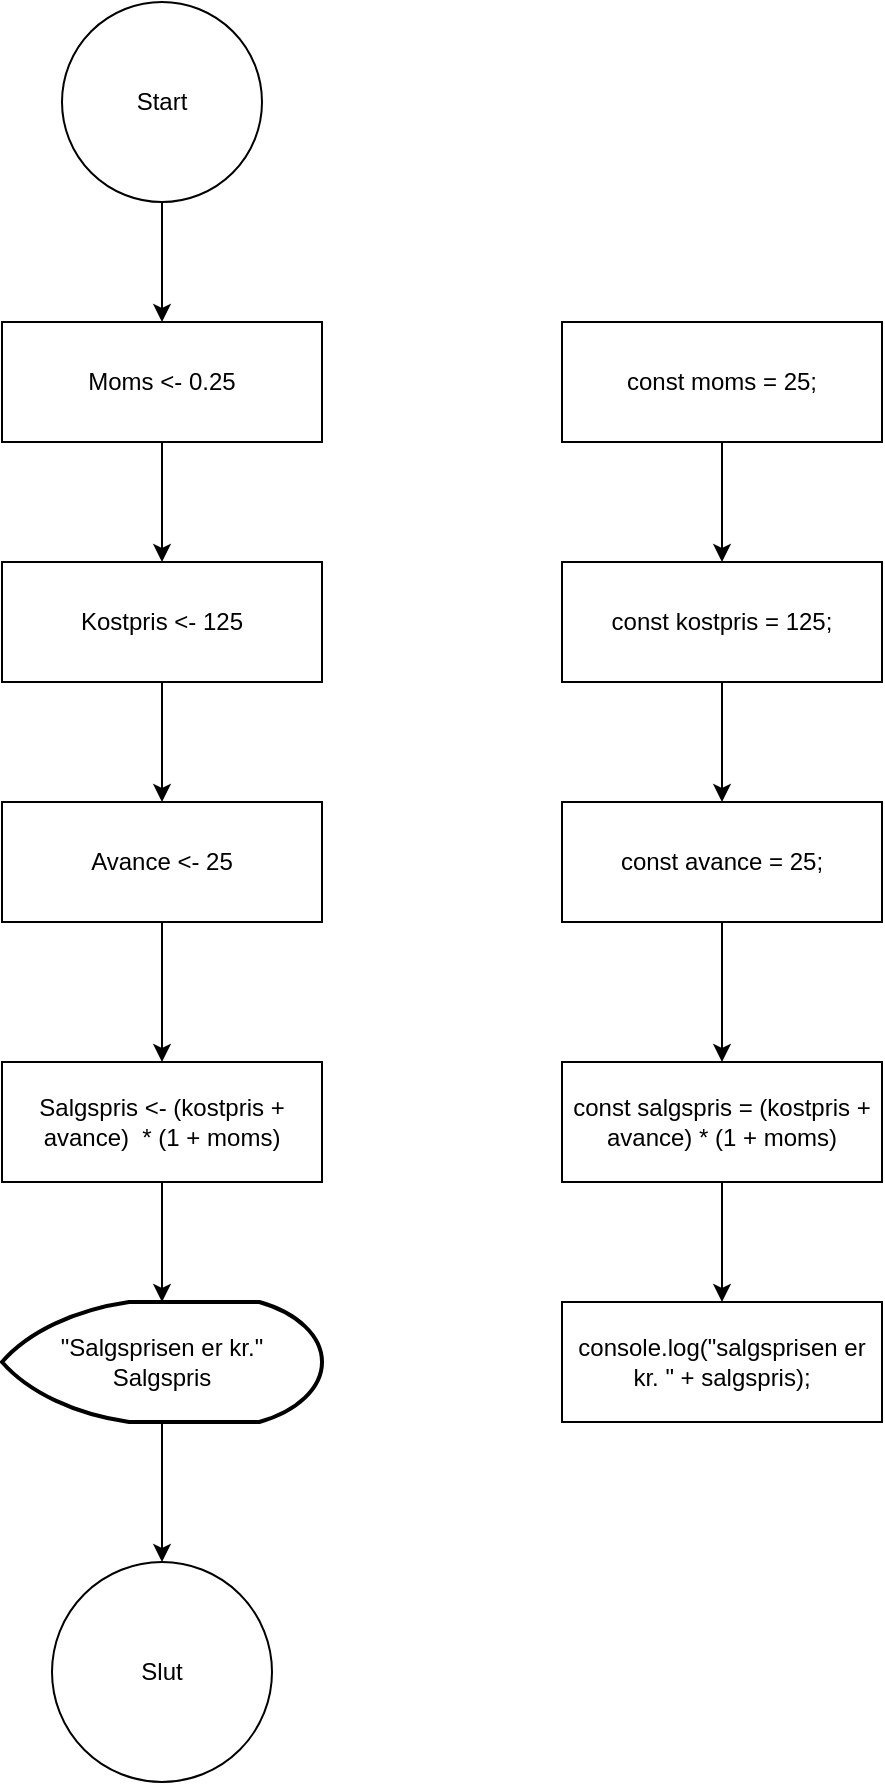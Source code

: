 <mxfile version="14.2.9" type="github">
  <diagram name="Page-1" id="74e2e168-ea6b-b213-b513-2b3c1d86103e">
    <mxGraphModel dx="1226" dy="1133" grid="1" gridSize="10" guides="1" tooltips="1" connect="1" arrows="1" fold="1" page="1" pageScale="1" pageWidth="1100" pageHeight="850" background="#ffffff" math="0" shadow="0">
      <root>
        <mxCell id="0" />
        <mxCell id="1" parent="0" />
        <mxCell id="qZl76aj6wRoeEzAUEJ4Y-3" style="edgeStyle=orthogonalEdgeStyle;rounded=0;orthogonalLoop=1;jettySize=auto;html=1;entryX=0.5;entryY=0;entryDx=0;entryDy=0;" edge="1" parent="1" source="qZl76aj6wRoeEzAUEJ4Y-1" target="qZl76aj6wRoeEzAUEJ4Y-2">
          <mxGeometry relative="1" as="geometry" />
        </mxCell>
        <mxCell id="qZl76aj6wRoeEzAUEJ4Y-1" value="Start" style="ellipse;whiteSpace=wrap;html=1;aspect=fixed;" vertex="1" parent="1">
          <mxGeometry x="470" y="40" width="100" height="100" as="geometry" />
        </mxCell>
        <mxCell id="qZl76aj6wRoeEzAUEJ4Y-5" style="edgeStyle=orthogonalEdgeStyle;rounded=0;orthogonalLoop=1;jettySize=auto;html=1;entryX=0.5;entryY=0;entryDx=0;entryDy=0;" edge="1" parent="1" source="qZl76aj6wRoeEzAUEJ4Y-2" target="qZl76aj6wRoeEzAUEJ4Y-4">
          <mxGeometry relative="1" as="geometry" />
        </mxCell>
        <mxCell id="qZl76aj6wRoeEzAUEJ4Y-2" value="Moms &amp;lt;- 0.25" style="rounded=0;whiteSpace=wrap;html=1;" vertex="1" parent="1">
          <mxGeometry x="440" y="200" width="160" height="60" as="geometry" />
        </mxCell>
        <mxCell id="qZl76aj6wRoeEzAUEJ4Y-7" style="edgeStyle=orthogonalEdgeStyle;rounded=0;orthogonalLoop=1;jettySize=auto;html=1;entryX=0.5;entryY=0;entryDx=0;entryDy=0;" edge="1" parent="1" source="qZl76aj6wRoeEzAUEJ4Y-4" target="qZl76aj6wRoeEzAUEJ4Y-6">
          <mxGeometry relative="1" as="geometry" />
        </mxCell>
        <mxCell id="qZl76aj6wRoeEzAUEJ4Y-4" value="Kostpris &amp;lt;- 125" style="rounded=0;whiteSpace=wrap;html=1;" vertex="1" parent="1">
          <mxGeometry x="440" y="320" width="160" height="60" as="geometry" />
        </mxCell>
        <mxCell id="qZl76aj6wRoeEzAUEJ4Y-8" style="edgeStyle=orthogonalEdgeStyle;rounded=0;orthogonalLoop=1;jettySize=auto;html=1;exitX=0.5;exitY=1;exitDx=0;exitDy=0;" edge="1" parent="1" source="qZl76aj6wRoeEzAUEJ4Y-6">
          <mxGeometry relative="1" as="geometry">
            <mxPoint x="520" y="570" as="targetPoint" />
          </mxGeometry>
        </mxCell>
        <mxCell id="qZl76aj6wRoeEzAUEJ4Y-6" value="Avance &amp;lt;- 25" style="rounded=0;whiteSpace=wrap;html=1;" vertex="1" parent="1">
          <mxGeometry x="440" y="440" width="160" height="60" as="geometry" />
        </mxCell>
        <mxCell id="qZl76aj6wRoeEzAUEJ4Y-11" style="edgeStyle=orthogonalEdgeStyle;rounded=0;orthogonalLoop=1;jettySize=auto;html=1;entryX=0.5;entryY=0;entryDx=0;entryDy=0;entryPerimeter=0;" edge="1" parent="1" source="qZl76aj6wRoeEzAUEJ4Y-9" target="qZl76aj6wRoeEzAUEJ4Y-10">
          <mxGeometry relative="1" as="geometry" />
        </mxCell>
        <mxCell id="qZl76aj6wRoeEzAUEJ4Y-9" value="Salgspris &amp;lt;- (kostpris + avance)&amp;nbsp; * (1 + moms)" style="rounded=0;whiteSpace=wrap;html=1;" vertex="1" parent="1">
          <mxGeometry x="440" y="570" width="160" height="60" as="geometry" />
        </mxCell>
        <mxCell id="qZl76aj6wRoeEzAUEJ4Y-12" style="edgeStyle=orthogonalEdgeStyle;rounded=0;orthogonalLoop=1;jettySize=auto;html=1;" edge="1" parent="1" source="qZl76aj6wRoeEzAUEJ4Y-10">
          <mxGeometry relative="1" as="geometry">
            <mxPoint x="520" y="820" as="targetPoint" />
          </mxGeometry>
        </mxCell>
        <mxCell id="qZl76aj6wRoeEzAUEJ4Y-10" value="&lt;div&gt;&quot;Salgsprisen er kr.&quot;&lt;/div&gt;&lt;div&gt;Salgspris&lt;br&gt;&lt;/div&gt;" style="strokeWidth=2;html=1;shape=mxgraph.flowchart.display;whiteSpace=wrap;" vertex="1" parent="1">
          <mxGeometry x="440" y="690" width="160" height="60" as="geometry" />
        </mxCell>
        <mxCell id="qZl76aj6wRoeEzAUEJ4Y-14" value="Slut" style="ellipse;whiteSpace=wrap;html=1;aspect=fixed;" vertex="1" parent="1">
          <mxGeometry x="465" y="820" width="110" height="110" as="geometry" />
        </mxCell>
        <mxCell id="qZl76aj6wRoeEzAUEJ4Y-20" style="edgeStyle=orthogonalEdgeStyle;rounded=0;orthogonalLoop=1;jettySize=auto;html=1;entryX=0.5;entryY=0;entryDx=0;entryDy=0;" edge="1" parent="1" source="qZl76aj6wRoeEzAUEJ4Y-15" target="qZl76aj6wRoeEzAUEJ4Y-16">
          <mxGeometry relative="1" as="geometry" />
        </mxCell>
        <mxCell id="qZl76aj6wRoeEzAUEJ4Y-15" value="const moms = 25;" style="rounded=0;whiteSpace=wrap;html=1;" vertex="1" parent="1">
          <mxGeometry x="720" y="200" width="160" height="60" as="geometry" />
        </mxCell>
        <mxCell id="qZl76aj6wRoeEzAUEJ4Y-21" style="edgeStyle=orthogonalEdgeStyle;rounded=0;orthogonalLoop=1;jettySize=auto;html=1;entryX=0.5;entryY=0;entryDx=0;entryDy=0;" edge="1" parent="1" source="qZl76aj6wRoeEzAUEJ4Y-16" target="qZl76aj6wRoeEzAUEJ4Y-17">
          <mxGeometry relative="1" as="geometry" />
        </mxCell>
        <mxCell id="qZl76aj6wRoeEzAUEJ4Y-16" value="const kostpris = 125;" style="rounded=0;whiteSpace=wrap;html=1;" vertex="1" parent="1">
          <mxGeometry x="720" y="320" width="160" height="60" as="geometry" />
        </mxCell>
        <mxCell id="qZl76aj6wRoeEzAUEJ4Y-22" value="" style="edgeStyle=orthogonalEdgeStyle;rounded=0;orthogonalLoop=1;jettySize=auto;html=1;" edge="1" parent="1" source="qZl76aj6wRoeEzAUEJ4Y-17" target="qZl76aj6wRoeEzAUEJ4Y-18">
          <mxGeometry relative="1" as="geometry" />
        </mxCell>
        <mxCell id="qZl76aj6wRoeEzAUEJ4Y-17" value="const avance = 25;" style="rounded=0;whiteSpace=wrap;html=1;" vertex="1" parent="1">
          <mxGeometry x="720" y="440" width="160" height="60" as="geometry" />
        </mxCell>
        <mxCell id="qZl76aj6wRoeEzAUEJ4Y-23" style="edgeStyle=orthogonalEdgeStyle;rounded=0;orthogonalLoop=1;jettySize=auto;html=1;entryX=0.5;entryY=0;entryDx=0;entryDy=0;" edge="1" parent="1" source="qZl76aj6wRoeEzAUEJ4Y-18" target="qZl76aj6wRoeEzAUEJ4Y-19">
          <mxGeometry relative="1" as="geometry" />
        </mxCell>
        <mxCell id="qZl76aj6wRoeEzAUEJ4Y-18" value="const salgspris = (kostpris + avance) * (1 + moms)" style="rounded=0;whiteSpace=wrap;html=1;" vertex="1" parent="1">
          <mxGeometry x="720" y="570" width="160" height="60" as="geometry" />
        </mxCell>
        <mxCell id="qZl76aj6wRoeEzAUEJ4Y-19" value="console.log(&quot;salgsprisen er kr. &quot; + salgspris);" style="rounded=0;whiteSpace=wrap;html=1;" vertex="1" parent="1">
          <mxGeometry x="720" y="690" width="160" height="60" as="geometry" />
        </mxCell>
      </root>
    </mxGraphModel>
  </diagram>
</mxfile>
